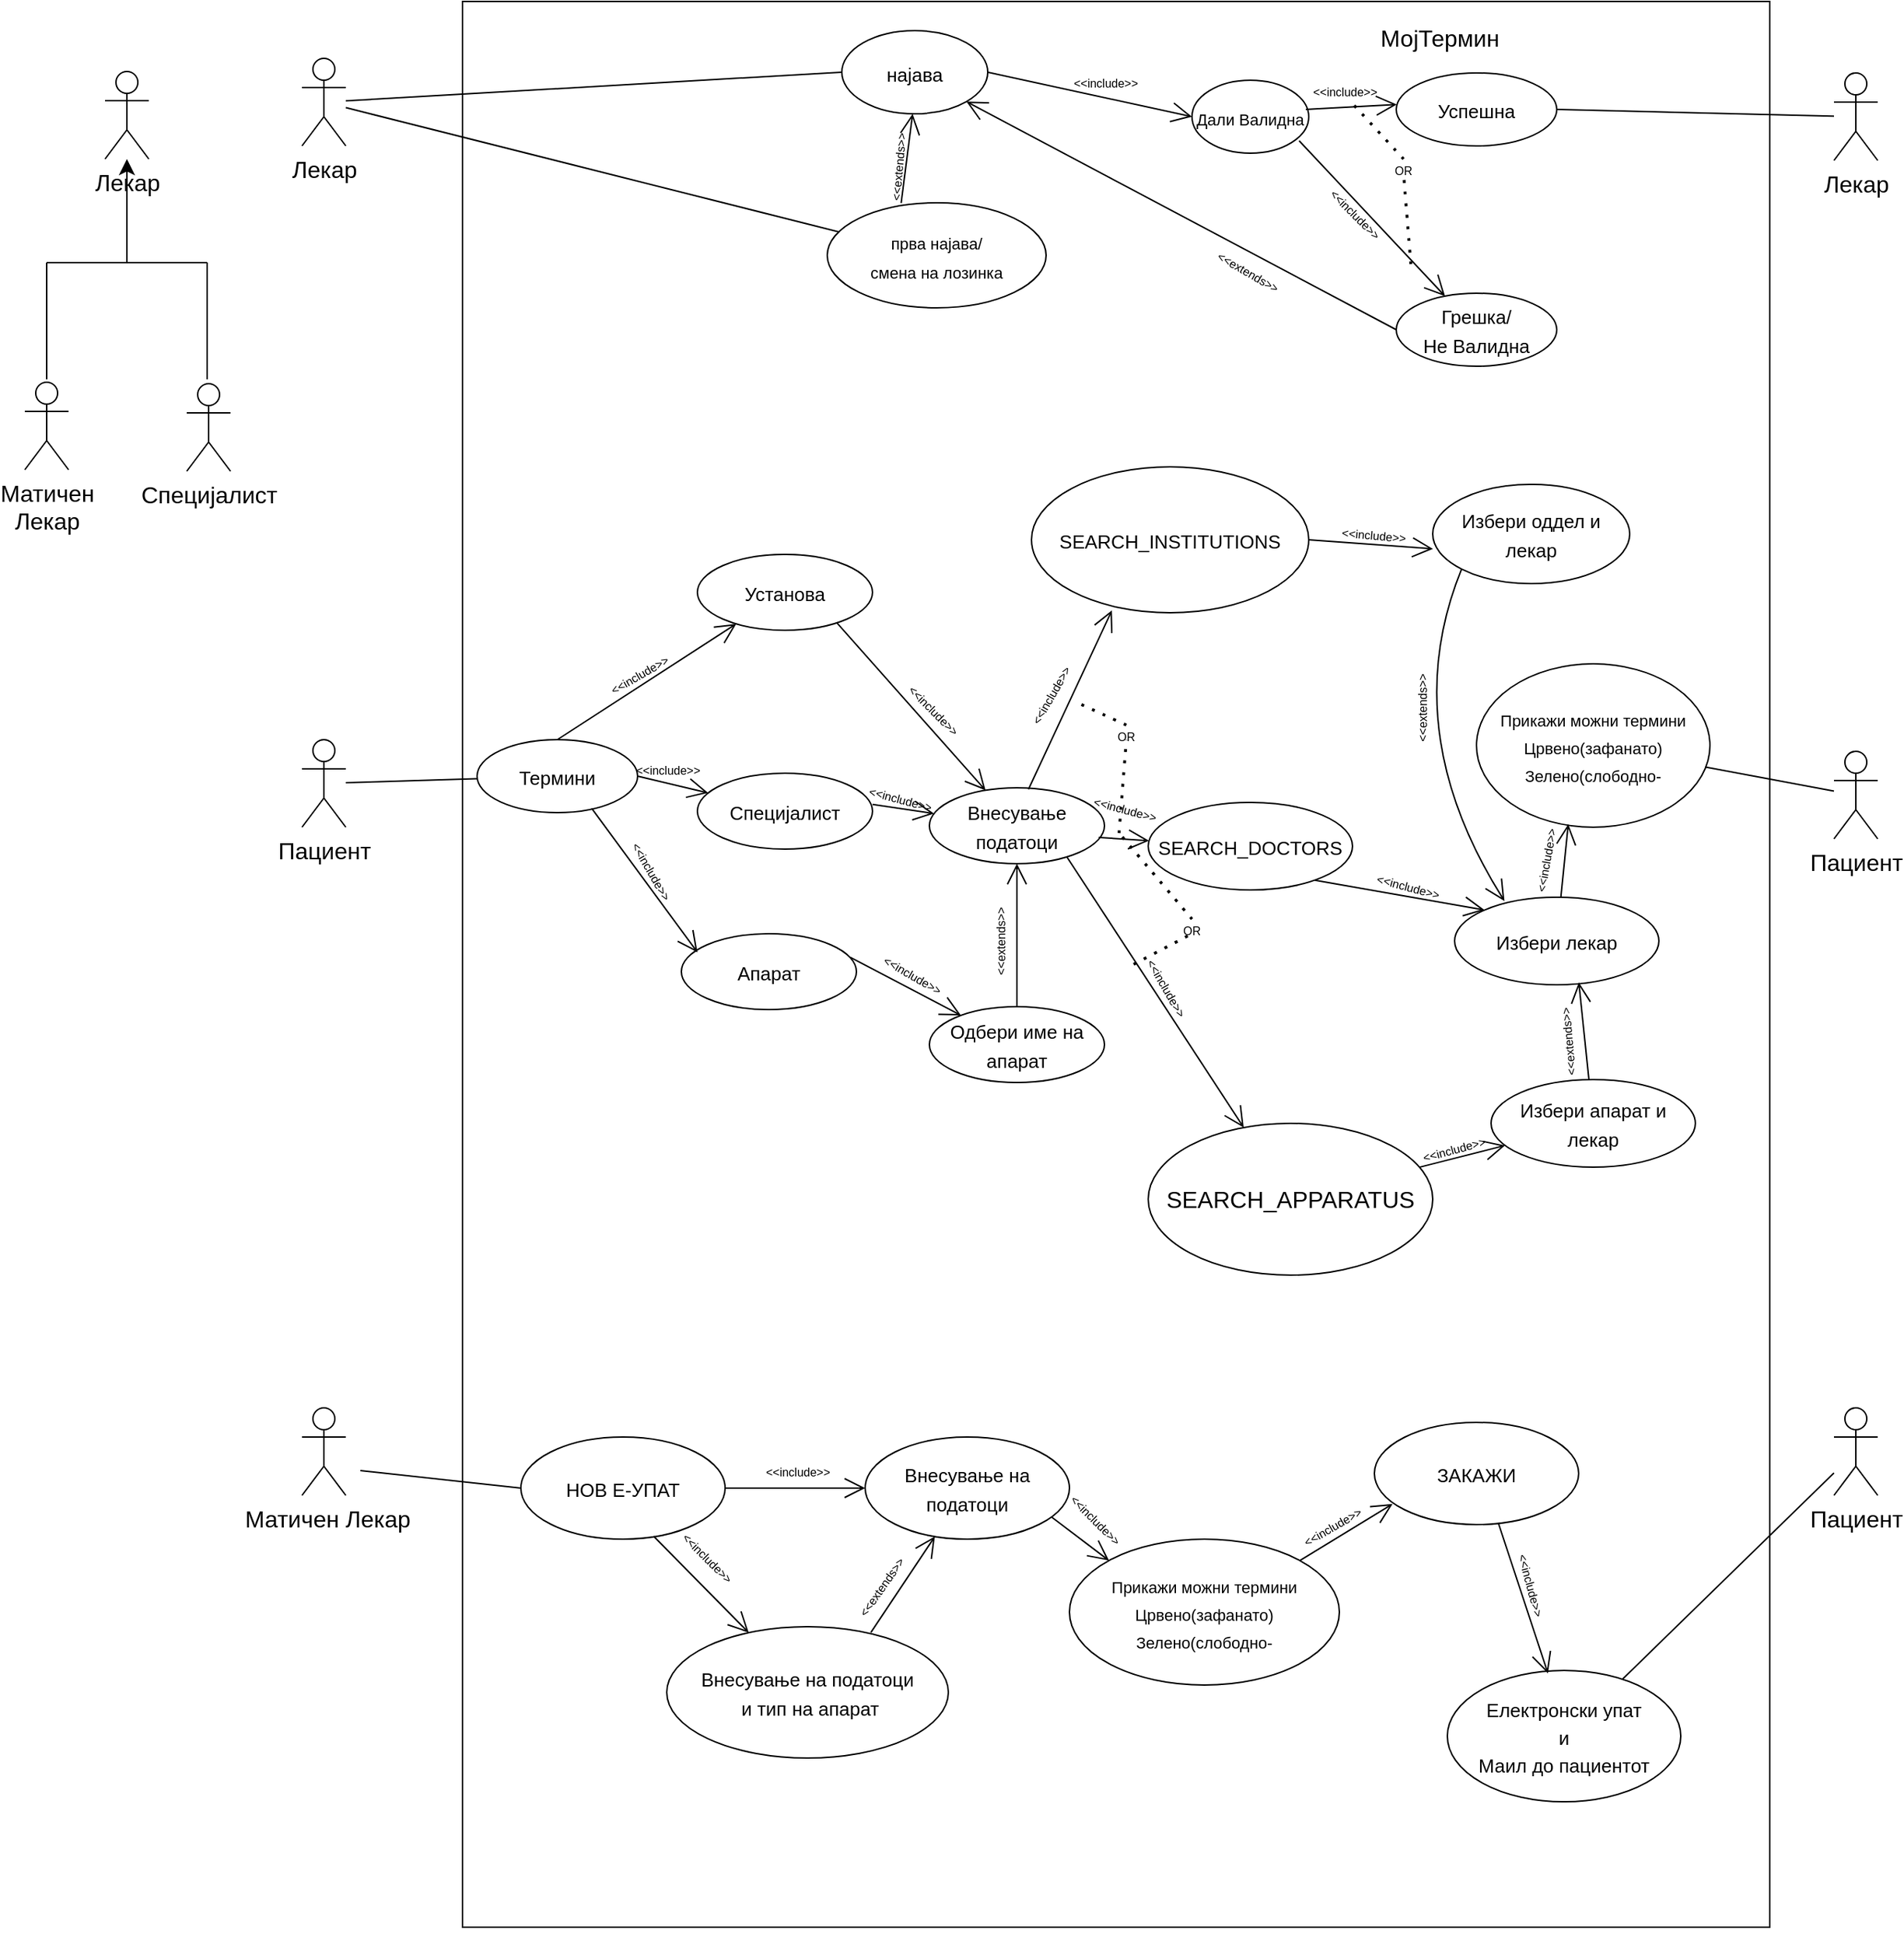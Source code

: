 <mxfile version="21.0.6" type="github">
  <diagram name="Page-1" id="MCOTx_tLaB3hL-FFBj0m">
    <mxGraphModel dx="2486" dy="953" grid="1" gridSize="10" guides="1" tooltips="1" connect="1" arrows="1" fold="1" page="1" pageScale="1" pageWidth="850" pageHeight="1100" math="0" shadow="0">
      <root>
        <mxCell id="0" />
        <mxCell id="1" parent="0" />
        <mxCell id="fEL62eBCo5-GnJdXJDbS-2" value="" style="rounded=0;whiteSpace=wrap;html=1;" vertex="1" parent="1">
          <mxGeometry x="-150" y="40" width="896" height="1320" as="geometry" />
        </mxCell>
        <mxCell id="fEL62eBCo5-GnJdXJDbS-3" value="МојТермин" style="text;strokeColor=none;fillColor=none;html=1;align=center;verticalAlign=middle;whiteSpace=wrap;rounded=0;fontSize=16;" vertex="1" parent="1">
          <mxGeometry x="475" y="50" width="90" height="30" as="geometry" />
        </mxCell>
        <mxCell id="fEL62eBCo5-GnJdXJDbS-9" value="Лекар" style="shape=umlActor;verticalLabelPosition=bottom;verticalAlign=top;html=1;outlineConnect=0;fontSize=16;" vertex="1" parent="1">
          <mxGeometry x="-260" y="79" width="30" height="60" as="geometry" />
        </mxCell>
        <mxCell id="fEL62eBCo5-GnJdXJDbS-10" value="&lt;font style=&quot;font-size: 13px;&quot;&gt;најава&lt;/font&gt;" style="ellipse;whiteSpace=wrap;html=1;fontSize=16;align=center;" vertex="1" parent="1">
          <mxGeometry x="110" y="60" width="100" height="57" as="geometry" />
        </mxCell>
        <mxCell id="fEL62eBCo5-GnJdXJDbS-11" value="" style="endArrow=none;html=1;rounded=0;fontSize=12;startSize=8;endSize=8;curved=1;entryX=0;entryY=0.5;entryDx=0;entryDy=0;" edge="1" parent="1" source="fEL62eBCo5-GnJdXJDbS-9" target="fEL62eBCo5-GnJdXJDbS-10">
          <mxGeometry width="50" height="50" relative="1" as="geometry">
            <mxPoint x="500" y="260" as="sourcePoint" />
            <mxPoint x="550" y="210" as="targetPoint" />
          </mxGeometry>
        </mxCell>
        <mxCell id="fEL62eBCo5-GnJdXJDbS-13" value="&lt;font style=&quot;font-size: 11px;&quot;&gt;Дали Валидна&lt;br&gt;&lt;/font&gt;" style="ellipse;whiteSpace=wrap;html=1;fontSize=16;" vertex="1" parent="1">
          <mxGeometry x="350" y="94" width="80" height="50" as="geometry" />
        </mxCell>
        <mxCell id="fEL62eBCo5-GnJdXJDbS-15" value="" style="endArrow=open;endFill=1;endSize=12;html=1;rounded=0;fontSize=12;curved=1;entryX=0;entryY=0.5;entryDx=0;entryDy=0;exitX=1;exitY=0.5;exitDx=0;exitDy=0;" edge="1" parent="1" source="fEL62eBCo5-GnJdXJDbS-10" target="fEL62eBCo5-GnJdXJDbS-13">
          <mxGeometry width="160" relative="1" as="geometry">
            <mxPoint x="330" y="190" as="sourcePoint" />
            <mxPoint x="490" y="190" as="targetPoint" />
          </mxGeometry>
        </mxCell>
        <mxCell id="fEL62eBCo5-GnJdXJDbS-16" value="&lt;font style=&quot;font-size: 8px;&quot;&gt;&amp;lt;&amp;lt;include&amp;gt;&amp;gt;&lt;/font&gt;" style="text;strokeColor=none;fillColor=none;html=1;align=center;verticalAlign=middle;whiteSpace=wrap;rounded=0;fontSize=16;" vertex="1" parent="1">
          <mxGeometry x="271" y="88" width="40" height="10" as="geometry" />
        </mxCell>
        <mxCell id="fEL62eBCo5-GnJdXJDbS-19" value="Лекар&lt;br&gt;" style="shape=umlActor;verticalLabelPosition=bottom;verticalAlign=top;html=1;fontSize=16;" vertex="1" parent="1">
          <mxGeometry x="790.0" y="89.0" width="30" height="60" as="geometry" />
        </mxCell>
        <mxCell id="fEL62eBCo5-GnJdXJDbS-22" value="&lt;font style=&quot;font-size: 13px;&quot;&gt;Грешка/&lt;br&gt;Не Валидна&lt;/font&gt;" style="ellipse;whiteSpace=wrap;html=1;fontSize=16;" vertex="1" parent="1">
          <mxGeometry x="490" y="240" width="110" height="50" as="geometry" />
        </mxCell>
        <mxCell id="fEL62eBCo5-GnJdXJDbS-25" value="" style="endArrow=open;endFill=1;endSize=12;html=1;rounded=0;fontSize=12;curved=1;exitX=0.918;exitY=0.83;exitDx=0;exitDy=0;exitPerimeter=0;" edge="1" parent="1" source="fEL62eBCo5-GnJdXJDbS-13" target="fEL62eBCo5-GnJdXJDbS-22">
          <mxGeometry width="160" relative="1" as="geometry">
            <mxPoint x="430" y="129" as="sourcePoint" />
            <mxPoint x="490" y="129" as="targetPoint" />
          </mxGeometry>
        </mxCell>
        <mxCell id="fEL62eBCo5-GnJdXJDbS-26" value="&lt;font style=&quot;font-size: 8px;&quot;&gt;OR&lt;br&gt;&lt;/font&gt;" style="text;strokeColor=none;fillColor=none;html=1;align=center;verticalAlign=middle;whiteSpace=wrap;rounded=0;fontSize=16;" vertex="1" parent="1">
          <mxGeometry x="475" y="148" width="40" height="10" as="geometry" />
        </mxCell>
        <mxCell id="fEL62eBCo5-GnJdXJDbS-28" value="" style="endArrow=none;dashed=1;html=1;dashPattern=1 3;strokeWidth=2;rounded=0;fontSize=12;startSize=8;endSize=8;curved=1;exitX=0.5;exitY=0;exitDx=0;exitDy=0;" edge="1" parent="1" source="fEL62eBCo5-GnJdXJDbS-26">
          <mxGeometry width="50" height="50" relative="1" as="geometry">
            <mxPoint x="330" y="230" as="sourcePoint" />
            <mxPoint x="460" y="110" as="targetPoint" />
          </mxGeometry>
        </mxCell>
        <mxCell id="fEL62eBCo5-GnJdXJDbS-29" value="" style="endArrow=none;dashed=1;html=1;dashPattern=1 3;strokeWidth=2;rounded=0;fontSize=12;startSize=8;endSize=8;curved=1;entryX=0.5;entryY=1;entryDx=0;entryDy=0;" edge="1" parent="1" target="fEL62eBCo5-GnJdXJDbS-26">
          <mxGeometry width="50" height="50" relative="1" as="geometry">
            <mxPoint x="500" y="220" as="sourcePoint" />
            <mxPoint x="470" y="130" as="targetPoint" />
          </mxGeometry>
        </mxCell>
        <mxCell id="fEL62eBCo5-GnJdXJDbS-30" value="&lt;span style=&quot;font-size: 13px;&quot;&gt;Успешна&lt;/span&gt;" style="ellipse;whiteSpace=wrap;html=1;fontSize=16;" vertex="1" parent="1">
          <mxGeometry x="490" y="89" width="110" height="50" as="geometry" />
        </mxCell>
        <mxCell id="fEL62eBCo5-GnJdXJDbS-31" value="" style="endArrow=open;endFill=1;endSize=12;html=1;rounded=0;fontSize=12;curved=1;entryX=0.003;entryY=0.433;entryDx=0;entryDy=0;exitX=0.975;exitY=0.4;exitDx=0;exitDy=0;exitPerimeter=0;entryPerimeter=0;" edge="1" parent="1" source="fEL62eBCo5-GnJdXJDbS-13" target="fEL62eBCo5-GnJdXJDbS-30">
          <mxGeometry width="160" relative="1" as="geometry">
            <mxPoint x="430" y="113.76" as="sourcePoint" />
            <mxPoint x="490" y="113.76" as="targetPoint" />
          </mxGeometry>
        </mxCell>
        <mxCell id="fEL62eBCo5-GnJdXJDbS-32" value="&lt;font style=&quot;font-size: 8px;&quot;&gt;&amp;lt;&amp;lt;include&amp;gt;&amp;gt;&lt;/font&gt;" style="text;strokeColor=none;fillColor=none;html=1;align=center;verticalAlign=middle;whiteSpace=wrap;rounded=0;fontSize=16;rotation=45;" vertex="1" parent="1">
          <mxGeometry x="444" y="179" width="40" height="10" as="geometry" />
        </mxCell>
        <mxCell id="fEL62eBCo5-GnJdXJDbS-33" value="&lt;font style=&quot;font-size: 8px;&quot;&gt;&amp;lt;&amp;lt;include&amp;gt;&amp;gt;&lt;/font&gt;" style="text;strokeColor=none;fillColor=none;html=1;align=center;verticalAlign=middle;whiteSpace=wrap;rounded=0;fontSize=16;" vertex="1" parent="1">
          <mxGeometry x="435" y="94" width="40" height="10" as="geometry" />
        </mxCell>
        <mxCell id="fEL62eBCo5-GnJdXJDbS-34" value="" style="endArrow=none;html=1;rounded=0;fontSize=12;startSize=8;endSize=8;curved=1;exitX=1;exitY=0.5;exitDx=0;exitDy=0;" edge="1" parent="1" source="fEL62eBCo5-GnJdXJDbS-30" target="fEL62eBCo5-GnJdXJDbS-19">
          <mxGeometry width="50" height="50" relative="1" as="geometry">
            <mxPoint x="720" y="190" as="sourcePoint" />
            <mxPoint x="850" y="198" as="targetPoint" />
          </mxGeometry>
        </mxCell>
        <mxCell id="fEL62eBCo5-GnJdXJDbS-37" value="" style="endArrow=open;endFill=1;endSize=12;html=1;rounded=0;fontSize=12;curved=1;exitX=0;exitY=0.5;exitDx=0;exitDy=0;entryX=1;entryY=1;entryDx=0;entryDy=0;" edge="1" parent="1" source="fEL62eBCo5-GnJdXJDbS-22" target="fEL62eBCo5-GnJdXJDbS-10">
          <mxGeometry width="160" relative="1" as="geometry">
            <mxPoint x="476" y="170" as="sourcePoint" />
            <mxPoint x="525" y="216" as="targetPoint" />
          </mxGeometry>
        </mxCell>
        <mxCell id="fEL62eBCo5-GnJdXJDbS-38" value="&lt;span style=&quot;font-size: 8px;&quot;&gt;&amp;lt;&amp;lt;extends&amp;gt;&amp;gt;&lt;/span&gt;" style="text;strokeColor=none;fillColor=none;html=1;align=center;verticalAlign=middle;whiteSpace=wrap;rounded=0;fontSize=16;rotation=30;" vertex="1" parent="1">
          <mxGeometry x="370" y="218" width="40" height="10" as="geometry" />
        </mxCell>
        <mxCell id="fEL62eBCo5-GnJdXJDbS-39" value="&lt;font style=&quot;font-size: 11px;&quot;&gt;прва најава/&lt;br&gt;смена на лозинка&lt;br&gt;&lt;/font&gt;" style="ellipse;whiteSpace=wrap;html=1;fontSize=16;align=center;" vertex="1" parent="1">
          <mxGeometry x="100" y="178" width="150" height="72" as="geometry" />
        </mxCell>
        <mxCell id="fEL62eBCo5-GnJdXJDbS-40" value="" style="endArrow=none;html=1;rounded=0;fontSize=12;startSize=8;endSize=8;curved=1;entryX=0.051;entryY=0.276;entryDx=0;entryDy=0;entryPerimeter=0;" edge="1" parent="1" source="fEL62eBCo5-GnJdXJDbS-9" target="fEL62eBCo5-GnJdXJDbS-39">
          <mxGeometry width="50" height="50" relative="1" as="geometry">
            <mxPoint x="260" y="125" as="sourcePoint" />
            <mxPoint x="360" y="129" as="targetPoint" />
          </mxGeometry>
        </mxCell>
        <mxCell id="fEL62eBCo5-GnJdXJDbS-41" value="" style="endArrow=open;endFill=1;endSize=12;html=1;rounded=0;fontSize=12;curved=1;" edge="1" parent="1">
          <mxGeometry width="160" relative="1" as="geometry">
            <mxPoint x="150.66" y="178.17" as="sourcePoint" />
            <mxPoint x="158.506" y="116.949" as="targetPoint" />
          </mxGeometry>
        </mxCell>
        <mxCell id="fEL62eBCo5-GnJdXJDbS-42" value="&lt;span style=&quot;font-size: 8px;&quot;&gt;&amp;lt;&amp;lt;extends&amp;gt;&amp;gt;&lt;/span&gt;" style="text;strokeColor=none;fillColor=none;html=1;align=center;verticalAlign=middle;whiteSpace=wrap;rounded=0;fontSize=16;rotation=-85;" vertex="1" parent="1">
          <mxGeometry x="126" y="148" width="40" height="10" as="geometry" />
        </mxCell>
        <mxCell id="fEL62eBCo5-GnJdXJDbS-43" value="Пациент" style="shape=umlActor;verticalLabelPosition=bottom;verticalAlign=top;html=1;outlineConnect=0;fontSize=16;" vertex="1" parent="1">
          <mxGeometry x="-260" y="546" width="30" height="60" as="geometry" />
        </mxCell>
        <mxCell id="fEL62eBCo5-GnJdXJDbS-45" value="&lt;span style=&quot;font-size: 13px;&quot;&gt;Термини&lt;/span&gt;" style="ellipse;whiteSpace=wrap;html=1;fontSize=16;" vertex="1" parent="1">
          <mxGeometry x="-140" y="546" width="110" height="50" as="geometry" />
        </mxCell>
        <mxCell id="fEL62eBCo5-GnJdXJDbS-46" value="" style="endArrow=none;html=1;rounded=0;fontSize=12;startSize=8;endSize=8;curved=1;" edge="1" parent="1" source="fEL62eBCo5-GnJdXJDbS-43" target="fEL62eBCo5-GnJdXJDbS-45">
          <mxGeometry width="50" height="50" relative="1" as="geometry">
            <mxPoint x="280" y="394" as="sourcePoint" />
            <mxPoint x="355" y="484" as="targetPoint" />
          </mxGeometry>
        </mxCell>
        <mxCell id="fEL62eBCo5-GnJdXJDbS-50" value="&lt;span style=&quot;font-size: 13px;&quot;&gt;Специјалист&lt;br&gt;&lt;/span&gt;" style="ellipse;whiteSpace=wrap;html=1;fontSize=16;" vertex="1" parent="1">
          <mxGeometry x="11" y="569" width="120" height="52" as="geometry" />
        </mxCell>
        <mxCell id="fEL62eBCo5-GnJdXJDbS-58" value="Пациент&lt;br&gt;" style="shape=umlActor;verticalLabelPosition=bottom;verticalAlign=top;html=1;outlineConnect=0;fontSize=16;" vertex="1" parent="1">
          <mxGeometry x="790" y="554" width="30" height="60" as="geometry" />
        </mxCell>
        <mxCell id="fEL62eBCo5-GnJdXJDbS-79" value="Лекар" style="shape=umlActor;verticalLabelPosition=bottom;verticalAlign=top;html=1;outlineConnect=0;fontSize=16;" vertex="1" parent="1">
          <mxGeometry x="-395" y="88" width="30" height="60" as="geometry" />
        </mxCell>
        <mxCell id="fEL62eBCo5-GnJdXJDbS-82" value="" style="endArrow=classic;html=1;rounded=0;fontSize=12;startSize=8;endSize=8;curved=1;" edge="1" parent="1" target="fEL62eBCo5-GnJdXJDbS-79">
          <mxGeometry width="50" height="50" relative="1" as="geometry">
            <mxPoint x="-380" y="219" as="sourcePoint" />
            <mxPoint x="-365" y="229" as="targetPoint" />
          </mxGeometry>
        </mxCell>
        <mxCell id="fEL62eBCo5-GnJdXJDbS-83" value="" style="endArrow=none;html=1;rounded=0;fontSize=12;startSize=8;endSize=8;curved=1;" edge="1" parent="1">
          <mxGeometry width="50" height="50" relative="1" as="geometry">
            <mxPoint x="-435" y="219" as="sourcePoint" />
            <mxPoint x="-325" y="219" as="targetPoint" />
          </mxGeometry>
        </mxCell>
        <mxCell id="fEL62eBCo5-GnJdXJDbS-84" value="" style="endArrow=none;html=1;rounded=0;fontSize=12;startSize=8;endSize=8;curved=1;" edge="1" parent="1">
          <mxGeometry width="50" height="50" relative="1" as="geometry">
            <mxPoint x="-435" y="219" as="sourcePoint" />
            <mxPoint x="-435" y="299" as="targetPoint" />
          </mxGeometry>
        </mxCell>
        <mxCell id="fEL62eBCo5-GnJdXJDbS-85" value="" style="endArrow=none;html=1;rounded=0;fontSize=12;startSize=8;endSize=8;curved=1;" edge="1" parent="1">
          <mxGeometry width="50" height="50" relative="1" as="geometry">
            <mxPoint x="-325" y="219" as="sourcePoint" />
            <mxPoint x="-325" y="299" as="targetPoint" />
          </mxGeometry>
        </mxCell>
        <mxCell id="fEL62eBCo5-GnJdXJDbS-87" value="Матичен&lt;br&gt;Лекар" style="shape=umlActor;verticalLabelPosition=bottom;verticalAlign=top;html=1;outlineConnect=0;fontSize=16;" vertex="1" parent="1">
          <mxGeometry x="-450" y="301" width="30" height="60" as="geometry" />
        </mxCell>
        <mxCell id="fEL62eBCo5-GnJdXJDbS-90" value="Специјалист" style="shape=umlActor;verticalLabelPosition=bottom;verticalAlign=top;html=1;outlineConnect=0;fontSize=16;" vertex="1" parent="1">
          <mxGeometry x="-339" y="302" width="30" height="60" as="geometry" />
        </mxCell>
        <mxCell id="fEL62eBCo5-GnJdXJDbS-113" value="&lt;span style=&quot;font-size: 13px;&quot;&gt;SEARCH_DOCTORS&lt;br&gt;&lt;/span&gt;" style="ellipse;whiteSpace=wrap;html=1;fontSize=16;" vertex="1" parent="1">
          <mxGeometry x="320" y="589" width="140" height="60" as="geometry" />
        </mxCell>
        <mxCell id="fEL62eBCo5-GnJdXJDbS-117" value="&lt;span style=&quot;font-size: 13px;&quot;&gt;Избери лекар&lt;br&gt;&lt;/span&gt;" style="ellipse;whiteSpace=wrap;html=1;fontSize=16;" vertex="1" parent="1">
          <mxGeometry x="530" y="654" width="140" height="60" as="geometry" />
        </mxCell>
        <mxCell id="fEL62eBCo5-GnJdXJDbS-118" value="" style="endArrow=open;endFill=1;endSize=12;html=1;rounded=0;fontSize=12;curved=1;entryX=0;entryY=0;entryDx=0;entryDy=0;exitX=0.817;exitY=0.89;exitDx=0;exitDy=0;exitPerimeter=0;" edge="1" parent="1" source="fEL62eBCo5-GnJdXJDbS-113" target="fEL62eBCo5-GnJdXJDbS-117">
          <mxGeometry width="160" relative="1" as="geometry">
            <mxPoint x="390" y="664" as="sourcePoint" />
            <mxPoint x="440" y="665" as="targetPoint" />
          </mxGeometry>
        </mxCell>
        <mxCell id="fEL62eBCo5-GnJdXJDbS-119" value="&lt;span style=&quot;font-size: 11px;&quot;&gt;Прикажи можни термини&lt;br&gt;Црвено(зафанато)&lt;br&gt;Зелено(слободно-&lt;br&gt;&lt;/span&gt;" style="ellipse;whiteSpace=wrap;html=1;fontSize=16;" vertex="1" parent="1">
          <mxGeometry x="545" y="494" width="160" height="112" as="geometry" />
        </mxCell>
        <mxCell id="fEL62eBCo5-GnJdXJDbS-120" value="" style="endArrow=open;endFill=1;endSize=12;html=1;rounded=0;fontSize=12;curved=1;entryX=0.393;entryY=0.981;entryDx=0;entryDy=0;entryPerimeter=0;" edge="1" parent="1" source="fEL62eBCo5-GnJdXJDbS-117" target="fEL62eBCo5-GnJdXJDbS-119">
          <mxGeometry width="160" relative="1" as="geometry">
            <mxPoint x="460" y="694" as="sourcePoint" />
            <mxPoint x="546" y="745" as="targetPoint" />
          </mxGeometry>
        </mxCell>
        <mxCell id="fEL62eBCo5-GnJdXJDbS-121" value="" style="endArrow=none;html=1;rounded=0;fontSize=12;startSize=8;endSize=8;curved=1;exitX=0.98;exitY=0.632;exitDx=0;exitDy=0;exitPerimeter=0;" edge="1" parent="1" source="fEL62eBCo5-GnJdXJDbS-119" target="fEL62eBCo5-GnJdXJDbS-58">
          <mxGeometry width="50" height="50" relative="1" as="geometry">
            <mxPoint x="760" y="754" as="sourcePoint" />
            <mxPoint x="826" y="754" as="targetPoint" />
          </mxGeometry>
        </mxCell>
        <mxCell id="fEL62eBCo5-GnJdXJDbS-122" value="&lt;span style=&quot;font-size: 13px;&quot;&gt;Установа&lt;br&gt;&lt;/span&gt;" style="ellipse;whiteSpace=wrap;html=1;fontSize=16;" vertex="1" parent="1">
          <mxGeometry x="11" y="419" width="120" height="52" as="geometry" />
        </mxCell>
        <mxCell id="fEL62eBCo5-GnJdXJDbS-125" value="" style="endArrow=open;endFill=1;endSize=12;html=1;rounded=0;fontSize=12;curved=1;exitX=0.5;exitY=0;exitDx=0;exitDy=0;" edge="1" parent="1" source="fEL62eBCo5-GnJdXJDbS-45" target="fEL62eBCo5-GnJdXJDbS-122">
          <mxGeometry width="160" relative="1" as="geometry">
            <mxPoint x="20" y="498.76" as="sourcePoint" />
            <mxPoint x="180" y="498.76" as="targetPoint" />
          </mxGeometry>
        </mxCell>
        <mxCell id="fEL62eBCo5-GnJdXJDbS-128" value="&lt;span style=&quot;font-size: 13px;&quot;&gt;Внесување податоци&lt;br&gt;&lt;/span&gt;" style="ellipse;whiteSpace=wrap;html=1;fontSize=16;" vertex="1" parent="1">
          <mxGeometry x="170" y="579" width="120" height="52" as="geometry" />
        </mxCell>
        <mxCell id="fEL62eBCo5-GnJdXJDbS-129" value="" style="endArrow=open;endFill=1;endSize=12;html=1;rounded=0;fontSize=12;curved=1;exitX=0.967;exitY=0.654;exitDx=0;exitDy=0;exitPerimeter=0;" edge="1" parent="1" source="fEL62eBCo5-GnJdXJDbS-128" target="fEL62eBCo5-GnJdXJDbS-113">
          <mxGeometry width="160" relative="1" as="geometry">
            <mxPoint x="315" y="639" as="sourcePoint" />
            <mxPoint x="315" y="591" as="targetPoint" />
          </mxGeometry>
        </mxCell>
        <mxCell id="fEL62eBCo5-GnJdXJDbS-131" value="" style="endArrow=open;endFill=1;endSize=12;html=1;rounded=0;fontSize=12;curved=1;exitX=0.796;exitY=0.901;exitDx=0;exitDy=0;exitPerimeter=0;" edge="1" parent="1" source="fEL62eBCo5-GnJdXJDbS-122" target="fEL62eBCo5-GnJdXJDbS-128">
          <mxGeometry width="160" relative="1" as="geometry">
            <mxPoint x="210" y="537" as="sourcePoint" />
            <mxPoint x="210" y="449" as="targetPoint" />
          </mxGeometry>
        </mxCell>
        <mxCell id="fEL62eBCo5-GnJdXJDbS-138" value="" style="endArrow=open;endFill=1;endSize=12;html=1;rounded=0;fontSize=12;curved=1;exitX=1;exitY=0.5;exitDx=0;exitDy=0;" edge="1" parent="1" source="fEL62eBCo5-GnJdXJDbS-45" target="fEL62eBCo5-GnJdXJDbS-50">
          <mxGeometry width="160" relative="1" as="geometry">
            <mxPoint x="-75" y="556" as="sourcePoint" />
            <mxPoint x="48" y="477" as="targetPoint" />
          </mxGeometry>
        </mxCell>
        <mxCell id="fEL62eBCo5-GnJdXJDbS-139" value="" style="endArrow=open;endFill=1;endSize=12;html=1;rounded=0;fontSize=12;curved=1;exitX=1;exitY=0.41;exitDx=0;exitDy=0;exitPerimeter=0;" edge="1" parent="1" source="fEL62eBCo5-GnJdXJDbS-50" target="fEL62eBCo5-GnJdXJDbS-128">
          <mxGeometry width="160" relative="1" as="geometry">
            <mxPoint x="-13" y="550" as="sourcePoint" />
            <mxPoint x="110" y="471" as="targetPoint" />
          </mxGeometry>
        </mxCell>
        <mxCell id="fEL62eBCo5-GnJdXJDbS-142" value="&lt;span style=&quot;font-size: 13px;&quot;&gt;SEARCH_INSTITUTIONS&lt;br&gt;&lt;/span&gt;" style="ellipse;whiteSpace=wrap;html=1;fontSize=16;" vertex="1" parent="1">
          <mxGeometry x="240" y="359" width="190" height="100" as="geometry" />
        </mxCell>
        <mxCell id="fEL62eBCo5-GnJdXJDbS-143" value="" style="endArrow=open;endFill=1;endSize=12;html=1;rounded=0;fontSize=12;curved=1;exitX=0.566;exitY=0.019;exitDx=0;exitDy=0;exitPerimeter=0;entryX=0.29;entryY=0.984;entryDx=0;entryDy=0;entryPerimeter=0;" edge="1" parent="1" source="fEL62eBCo5-GnJdXJDbS-128" target="fEL62eBCo5-GnJdXJDbS-142">
          <mxGeometry width="160" relative="1" as="geometry">
            <mxPoint x="179.5" y="441.5" as="sourcePoint" />
            <mxPoint x="280.5" y="556.5" as="targetPoint" />
          </mxGeometry>
        </mxCell>
        <mxCell id="fEL62eBCo5-GnJdXJDbS-144" value="&lt;span style=&quot;font-size: 13px;&quot;&gt;Избери оддел и лекар&lt;br&gt;&lt;/span&gt;" style="ellipse;whiteSpace=wrap;html=1;fontSize=16;" vertex="1" parent="1">
          <mxGeometry x="515" y="371" width="135" height="68" as="geometry" />
        </mxCell>
        <mxCell id="fEL62eBCo5-GnJdXJDbS-145" value="" style="endArrow=open;endFill=1;endSize=12;html=1;rounded=0;fontSize=12;curved=1;exitX=1;exitY=0.5;exitDx=0;exitDy=0;entryX=0.001;entryY=0.65;entryDx=0;entryDy=0;entryPerimeter=0;" edge="1" parent="1" source="fEL62eBCo5-GnJdXJDbS-142" target="fEL62eBCo5-GnJdXJDbS-144">
          <mxGeometry width="160" relative="1" as="geometry">
            <mxPoint x="444" y="554" as="sourcePoint" />
            <mxPoint x="501" y="431" as="targetPoint" />
          </mxGeometry>
        </mxCell>
        <mxCell id="fEL62eBCo5-GnJdXJDbS-146" value="" style="endArrow=open;endFill=1;endSize=12;html=1;rounded=0;fontSize=12;curved=1;exitX=0;exitY=1;exitDx=0;exitDy=0;entryX=0.244;entryY=0.043;entryDx=0;entryDy=0;entryPerimeter=0;" edge="1" parent="1" source="fEL62eBCo5-GnJdXJDbS-144" target="fEL62eBCo5-GnJdXJDbS-117">
          <mxGeometry width="160" relative="1" as="geometry">
            <mxPoint x="477.5" y="471" as="sourcePoint" />
            <mxPoint x="562.5" y="477" as="targetPoint" />
            <Array as="points">
              <mxPoint x="490" y="539" />
            </Array>
          </mxGeometry>
        </mxCell>
        <mxCell id="fEL62eBCo5-GnJdXJDbS-147" value="&lt;span style=&quot;font-size: 13px;&quot;&gt;Апарат&lt;br&gt;&lt;/span&gt;" style="ellipse;whiteSpace=wrap;html=1;fontSize=16;" vertex="1" parent="1">
          <mxGeometry y="679" width="120" height="52" as="geometry" />
        </mxCell>
        <mxCell id="fEL62eBCo5-GnJdXJDbS-148" value="" style="endArrow=open;endFill=1;endSize=12;html=1;rounded=0;fontSize=12;curved=1;exitX=0.714;exitY=0.942;exitDx=0;exitDy=0;exitPerimeter=0;entryX=0.092;entryY=0.245;entryDx=0;entryDy=0;entryPerimeter=0;" edge="1" parent="1" source="fEL62eBCo5-GnJdXJDbS-45" target="fEL62eBCo5-GnJdXJDbS-147">
          <mxGeometry width="160" relative="1" as="geometry">
            <mxPoint x="-37" y="637" as="sourcePoint" />
            <mxPoint x="11" y="649" as="targetPoint" />
          </mxGeometry>
        </mxCell>
        <mxCell id="fEL62eBCo5-GnJdXJDbS-150" value="" style="endArrow=open;endFill=1;endSize=12;html=1;rounded=0;fontSize=12;curved=1;exitX=0.965;exitY=0.311;exitDx=0;exitDy=0;exitPerimeter=0;" edge="1" parent="1" source="fEL62eBCo5-GnJdXJDbS-147" target="fEL62eBCo5-GnJdXJDbS-151">
          <mxGeometry width="160" relative="1" as="geometry">
            <mxPoint x="-51" y="603" as="sourcePoint" />
            <mxPoint x="21" y="702" as="targetPoint" />
          </mxGeometry>
        </mxCell>
        <mxCell id="fEL62eBCo5-GnJdXJDbS-151" value="&lt;span style=&quot;font-size: 13px;&quot;&gt;Одбери име на апарат&lt;br&gt;&lt;/span&gt;" style="ellipse;whiteSpace=wrap;html=1;fontSize=16;" vertex="1" parent="1">
          <mxGeometry x="170" y="729" width="120" height="52" as="geometry" />
        </mxCell>
        <mxCell id="fEL62eBCo5-GnJdXJDbS-153" value="" style="endArrow=open;endFill=1;endSize=12;html=1;rounded=0;fontSize=12;curved=1;" edge="1" parent="1" source="fEL62eBCo5-GnJdXJDbS-151" target="fEL62eBCo5-GnJdXJDbS-128">
          <mxGeometry width="160" relative="1" as="geometry">
            <mxPoint x="126" y="705" as="sourcePoint" />
            <mxPoint x="202" y="745" as="targetPoint" />
          </mxGeometry>
        </mxCell>
        <mxCell id="fEL62eBCo5-GnJdXJDbS-154" value="SEARCH_APPARATUS" style="ellipse;whiteSpace=wrap;html=1;fontSize=16;" vertex="1" parent="1">
          <mxGeometry x="320" y="809" width="195" height="104" as="geometry" />
        </mxCell>
        <mxCell id="fEL62eBCo5-GnJdXJDbS-155" value="" style="endArrow=open;endFill=1;endSize=12;html=1;rounded=0;fontSize=12;curved=1;exitX=0.786;exitY=0.913;exitDx=0;exitDy=0;exitPerimeter=0;" edge="1" parent="1" source="fEL62eBCo5-GnJdXJDbS-128" target="fEL62eBCo5-GnJdXJDbS-154">
          <mxGeometry width="160" relative="1" as="geometry">
            <mxPoint x="370" y="767" as="sourcePoint" />
            <mxPoint x="370" y="669" as="targetPoint" />
          </mxGeometry>
        </mxCell>
        <mxCell id="fEL62eBCo5-GnJdXJDbS-156" value="" style="endArrow=open;endFill=1;endSize=12;html=1;rounded=0;fontSize=12;curved=1;" edge="1" parent="1" source="fEL62eBCo5-GnJdXJDbS-154" target="fEL62eBCo5-GnJdXJDbS-157">
          <mxGeometry width="160" relative="1" as="geometry">
            <mxPoint x="368" y="596" as="sourcePoint" />
            <mxPoint x="490" y="782" as="targetPoint" />
          </mxGeometry>
        </mxCell>
        <mxCell id="fEL62eBCo5-GnJdXJDbS-157" value="&lt;span style=&quot;font-size: 13px;&quot;&gt;Избери апарат и лекар&lt;br&gt;&lt;/span&gt;" style="ellipse;whiteSpace=wrap;html=1;fontSize=16;" vertex="1" parent="1">
          <mxGeometry x="555" y="779" width="140" height="60" as="geometry" />
        </mxCell>
        <mxCell id="fEL62eBCo5-GnJdXJDbS-158" value="" style="endArrow=open;endFill=1;endSize=12;html=1;rounded=0;fontSize=12;curved=1;entryX=0.608;entryY=0.972;entryDx=0;entryDy=0;entryPerimeter=0;" edge="1" parent="1" source="fEL62eBCo5-GnJdXJDbS-157" target="fEL62eBCo5-GnJdXJDbS-117">
          <mxGeometry width="160" relative="1" as="geometry">
            <mxPoint x="516" y="849" as="sourcePoint" />
            <mxPoint x="574" y="834" as="targetPoint" />
          </mxGeometry>
        </mxCell>
        <mxCell id="fEL62eBCo5-GnJdXJDbS-159" value="&lt;font style=&quot;font-size: 8px;&quot;&gt;&amp;lt;&amp;lt;include&amp;gt;&amp;gt;&lt;/font&gt;" style="text;strokeColor=none;fillColor=none;html=1;align=center;verticalAlign=middle;whiteSpace=wrap;rounded=0;fontSize=16;" vertex="1" parent="1">
          <mxGeometry x="-29" y="559" width="40" height="10" as="geometry" />
        </mxCell>
        <mxCell id="fEL62eBCo5-GnJdXJDbS-160" value="&lt;font style=&quot;font-size: 8px;&quot;&gt;&amp;lt;&amp;lt;include&amp;gt;&amp;gt;&lt;/font&gt;" style="text;strokeColor=none;fillColor=none;html=1;align=center;verticalAlign=middle;whiteSpace=wrap;rounded=0;fontSize=16;rotation=-30;" vertex="1" parent="1">
          <mxGeometry x="-50" y="494" width="40" height="10" as="geometry" />
        </mxCell>
        <mxCell id="fEL62eBCo5-GnJdXJDbS-161" value="&lt;font style=&quot;font-size: 8px;&quot;&gt;&amp;lt;&amp;lt;include&amp;gt;&amp;gt;&lt;/font&gt;" style="text;strokeColor=none;fillColor=none;html=1;align=center;verticalAlign=middle;whiteSpace=wrap;rounded=0;fontSize=16;rotation=60;" vertex="1" parent="1">
          <mxGeometry x="-38" y="630" width="40" height="10" as="geometry" />
        </mxCell>
        <mxCell id="fEL62eBCo5-GnJdXJDbS-163" value="&lt;font style=&quot;font-size: 8px;&quot;&gt;&amp;lt;&amp;lt;include&amp;gt;&amp;gt;&lt;/font&gt;" style="text;strokeColor=none;fillColor=none;html=1;align=center;verticalAlign=middle;whiteSpace=wrap;rounded=0;fontSize=16;rotation=30;" vertex="1" parent="1">
          <mxGeometry x="140" y="700" width="40" height="10" as="geometry" />
        </mxCell>
        <mxCell id="fEL62eBCo5-GnJdXJDbS-164" value="&lt;font style=&quot;font-size: 8px;&quot;&gt;&amp;lt;&amp;lt;include&amp;gt;&amp;gt;&lt;/font&gt;" style="text;strokeColor=none;fillColor=none;html=1;align=center;verticalAlign=middle;whiteSpace=wrap;rounded=0;fontSize=16;rotation=15;" vertex="1" parent="1">
          <mxGeometry x="131" y="579" width="40" height="10" as="geometry" />
        </mxCell>
        <mxCell id="fEL62eBCo5-GnJdXJDbS-165" value="&lt;font style=&quot;font-size: 8px;&quot;&gt;&amp;lt;&amp;lt;include&amp;gt;&amp;gt;&lt;/font&gt;" style="text;strokeColor=none;fillColor=none;html=1;align=center;verticalAlign=middle;whiteSpace=wrap;rounded=0;fontSize=16;rotation=45;" vertex="1" parent="1">
          <mxGeometry x="155" y="519" width="40" height="10" as="geometry" />
        </mxCell>
        <mxCell id="fEL62eBCo5-GnJdXJDbS-166" value="&lt;font style=&quot;font-size: 8px;&quot;&gt;&amp;lt;&amp;lt;include&amp;gt;&amp;gt;&lt;/font&gt;" style="text;strokeColor=none;fillColor=none;html=1;align=center;verticalAlign=middle;whiteSpace=wrap;rounded=0;fontSize=16;rotation=-60;" vertex="1" parent="1">
          <mxGeometry x="231" y="509" width="40" height="10" as="geometry" />
        </mxCell>
        <mxCell id="fEL62eBCo5-GnJdXJDbS-167" value="&lt;font style=&quot;font-size: 8px;&quot;&gt;&amp;lt;&amp;lt;include&amp;gt;&amp;gt;&lt;/font&gt;" style="text;strokeColor=none;fillColor=none;html=1;align=center;verticalAlign=middle;whiteSpace=wrap;rounded=0;fontSize=16;rotation=15;" vertex="1" parent="1">
          <mxGeometry x="290" y="586" width="30" height="10" as="geometry" />
        </mxCell>
        <mxCell id="fEL62eBCo5-GnJdXJDbS-168" value="&lt;font style=&quot;font-size: 8px;&quot;&gt;&amp;lt;&amp;lt;include&amp;gt;&amp;gt;&lt;/font&gt;" style="text;strokeColor=none;fillColor=none;html=1;align=center;verticalAlign=middle;whiteSpace=wrap;rounded=0;fontSize=16;rotation=60;" vertex="1" parent="1">
          <mxGeometry x="320" y="710" width="30" height="10" as="geometry" />
        </mxCell>
        <mxCell id="fEL62eBCo5-GnJdXJDbS-170" value="&lt;font style=&quot;font-size: 8px;&quot;&gt;&amp;lt;&amp;lt;include&amp;gt;&amp;gt;&lt;/font&gt;" style="text;strokeColor=none;fillColor=none;html=1;align=center;verticalAlign=middle;whiteSpace=wrap;rounded=0;fontSize=16;rotation=15;" vertex="1" parent="1">
          <mxGeometry x="484" y="639" width="30" height="10" as="geometry" />
        </mxCell>
        <mxCell id="fEL62eBCo5-GnJdXJDbS-171" value="&lt;font style=&quot;font-size: 8px;&quot;&gt;&amp;lt;&amp;lt;include&amp;gt;&amp;gt;&lt;/font&gt;" style="text;strokeColor=none;fillColor=none;html=1;align=center;verticalAlign=middle;whiteSpace=wrap;rounded=0;fontSize=16;rotation=5;" vertex="1" parent="1">
          <mxGeometry x="460" y="398" width="30" height="10" as="geometry" />
        </mxCell>
        <mxCell id="fEL62eBCo5-GnJdXJDbS-173" value="&lt;font style=&quot;font-size: 8px;&quot;&gt;&amp;lt;&amp;lt;include&amp;gt;&amp;gt;&lt;/font&gt;" style="text;strokeColor=none;fillColor=none;html=1;align=center;verticalAlign=middle;whiteSpace=wrap;rounded=0;fontSize=16;rotation=-15;" vertex="1" parent="1">
          <mxGeometry x="514" y="819" width="30" height="10" as="geometry" />
        </mxCell>
        <mxCell id="fEL62eBCo5-GnJdXJDbS-174" value="&lt;span style=&quot;font-size: 8px;&quot;&gt;&amp;lt;&amp;lt;extends&amp;gt;&amp;gt;&lt;/span&gt;" style="text;strokeColor=none;fillColor=none;html=1;align=center;verticalAlign=middle;whiteSpace=wrap;rounded=0;fontSize=16;rotation=-95;" vertex="1" parent="1">
          <mxGeometry x="590" y="748" width="30" height="10" as="geometry" />
        </mxCell>
        <mxCell id="fEL62eBCo5-GnJdXJDbS-175" value="&lt;span style=&quot;font-size: 8px;&quot;&gt;&amp;lt;&amp;lt;extends&amp;gt;&amp;gt;&lt;/span&gt;" style="text;strokeColor=none;fillColor=none;html=1;align=center;verticalAlign=middle;whiteSpace=wrap;rounded=0;fontSize=16;rotation=-90;" vertex="1" parent="1">
          <mxGeometry x="490" y="519" width="30" height="10" as="geometry" />
        </mxCell>
        <mxCell id="fEL62eBCo5-GnJdXJDbS-176" value="&lt;font style=&quot;font-size: 8px;&quot;&gt;&amp;lt;&amp;lt;include&amp;gt;&amp;gt;&lt;/font&gt;" style="text;strokeColor=none;fillColor=none;html=1;align=center;verticalAlign=middle;whiteSpace=wrap;rounded=0;fontSize=16;rotation=-80;" vertex="1" parent="1">
          <mxGeometry x="575" y="623" width="30" height="10" as="geometry" />
        </mxCell>
        <mxCell id="fEL62eBCo5-GnJdXJDbS-177" value="&lt;span style=&quot;font-size: 8px;&quot;&gt;&amp;lt;&amp;lt;extends&amp;gt;&amp;gt;&lt;/span&gt;" style="text;strokeColor=none;fillColor=none;html=1;align=center;verticalAlign=middle;whiteSpace=wrap;rounded=0;fontSize=16;rotation=-90;" vertex="1" parent="1">
          <mxGeometry x="201" y="679" width="30" height="10" as="geometry" />
        </mxCell>
        <mxCell id="fEL62eBCo5-GnJdXJDbS-178" value="&amp;nbsp;Матичен Лекар" style="shape=umlActor;verticalLabelPosition=bottom;verticalAlign=top;html=1;outlineConnect=0;fontSize=16;" vertex="1" parent="1">
          <mxGeometry x="-260" y="1004" width="30" height="60" as="geometry" />
        </mxCell>
        <mxCell id="fEL62eBCo5-GnJdXJDbS-179" style="edgeStyle=none;curved=1;rounded=0;orthogonalLoop=1;jettySize=auto;html=1;exitX=0.5;exitY=1;exitDx=0;exitDy=0;fontSize=12;startSize=8;endSize=8;" edge="1" parent="1" source="fEL62eBCo5-GnJdXJDbS-2" target="fEL62eBCo5-GnJdXJDbS-2">
          <mxGeometry relative="1" as="geometry" />
        </mxCell>
        <mxCell id="fEL62eBCo5-GnJdXJDbS-181" value="&lt;span style=&quot;font-size: 13px;&quot;&gt;НОВ Е-УПАТ&lt;/span&gt;" style="ellipse;whiteSpace=wrap;html=1;fontSize=16;" vertex="1" parent="1">
          <mxGeometry x="-110" y="1024" width="140" height="70" as="geometry" />
        </mxCell>
        <mxCell id="fEL62eBCo5-GnJdXJDbS-182" value="" style="endArrow=none;html=1;rounded=0;fontSize=12;startSize=8;endSize=8;curved=1;entryX=0;entryY=0.5;entryDx=0;entryDy=0;" edge="1" parent="1" target="fEL62eBCo5-GnJdXJDbS-181">
          <mxGeometry width="50" height="50" relative="1" as="geometry">
            <mxPoint x="-220" y="1047" as="sourcePoint" />
            <mxPoint x="-130" y="1044" as="targetPoint" />
          </mxGeometry>
        </mxCell>
        <mxCell id="fEL62eBCo5-GnJdXJDbS-183" value="&lt;span style=&quot;font-size: 13px;&quot;&gt;Внесување на податоци&lt;/span&gt;" style="ellipse;whiteSpace=wrap;html=1;fontSize=16;" vertex="1" parent="1">
          <mxGeometry x="126" y="1024" width="140" height="70" as="geometry" />
        </mxCell>
        <mxCell id="fEL62eBCo5-GnJdXJDbS-184" value="&lt;span style=&quot;font-size: 13px;&quot;&gt;Внесување на податоци&lt;br&gt;&amp;nbsp;и тип на апарат&lt;/span&gt;" style="ellipse;whiteSpace=wrap;html=1;fontSize=16;" vertex="1" parent="1">
          <mxGeometry x="-10" y="1154" width="193" height="90" as="geometry" />
        </mxCell>
        <mxCell id="fEL62eBCo5-GnJdXJDbS-185" value="&lt;span style=&quot;font-size: 11px;&quot;&gt;Прикажи можни термини&lt;br&gt;Црвено(зафанато)&lt;br&gt;Зелено(слободно-&lt;br&gt;&lt;/span&gt;" style="ellipse;whiteSpace=wrap;html=1;fontSize=16;" vertex="1" parent="1">
          <mxGeometry x="266" y="1094" width="185" height="100" as="geometry" />
        </mxCell>
        <mxCell id="fEL62eBCo5-GnJdXJDbS-186" value="&lt;span style=&quot;font-size: 13px;&quot;&gt;ЗАКАЖИ&lt;/span&gt;" style="ellipse;whiteSpace=wrap;html=1;fontSize=16;" vertex="1" parent="1">
          <mxGeometry x="475" y="1014" width="140" height="70" as="geometry" />
        </mxCell>
        <mxCell id="fEL62eBCo5-GnJdXJDbS-187" value="&lt;span style=&quot;font-size: 13px;&quot;&gt;Електронски упат&lt;br&gt;и&lt;br&gt;Маил до пациентот&lt;br&gt;&lt;/span&gt;" style="ellipse;whiteSpace=wrap;html=1;fontSize=16;" vertex="1" parent="1">
          <mxGeometry x="525" y="1184" width="160" height="90" as="geometry" />
        </mxCell>
        <mxCell id="fEL62eBCo5-GnJdXJDbS-188" value="Пациент&lt;br&gt;" style="shape=umlActor;verticalLabelPosition=bottom;verticalAlign=top;html=1;outlineConnect=0;fontSize=16;" vertex="1" parent="1">
          <mxGeometry x="790" y="1004" width="30" height="60" as="geometry" />
        </mxCell>
        <mxCell id="fEL62eBCo5-GnJdXJDbS-189" value="" style="endArrow=none;html=1;rounded=0;fontSize=12;startSize=8;endSize=8;curved=1;" edge="1" parent="1" source="fEL62eBCo5-GnJdXJDbS-187" target="fEL62eBCo5-GnJdXJDbS-188">
          <mxGeometry width="50" height="50" relative="1" as="geometry">
            <mxPoint x="720" y="1193" as="sourcePoint" />
            <mxPoint x="830" y="1205" as="targetPoint" />
          </mxGeometry>
        </mxCell>
        <mxCell id="fEL62eBCo5-GnJdXJDbS-190" value="" style="endArrow=open;endFill=1;endSize=12;html=1;rounded=0;fontSize=12;curved=1;exitX=1;exitY=0.5;exitDx=0;exitDy=0;entryX=0;entryY=0.5;entryDx=0;entryDy=0;" edge="1" parent="1" source="fEL62eBCo5-GnJdXJDbS-181" target="fEL62eBCo5-GnJdXJDbS-183">
          <mxGeometry width="160" relative="1" as="geometry">
            <mxPoint x="45" y="874" as="sourcePoint" />
            <mxPoint x="166" y="1060" as="targetPoint" />
          </mxGeometry>
        </mxCell>
        <mxCell id="fEL62eBCo5-GnJdXJDbS-191" value="" style="endArrow=open;endFill=1;endSize=12;html=1;rounded=0;fontSize=12;curved=1;exitX=0.65;exitY=0.971;exitDx=0;exitDy=0;exitPerimeter=0;" edge="1" parent="1" source="fEL62eBCo5-GnJdXJDbS-181" target="fEL62eBCo5-GnJdXJDbS-184">
          <mxGeometry width="160" relative="1" as="geometry">
            <mxPoint x="40" y="1069" as="sourcePoint" />
            <mxPoint x="136" y="1069" as="targetPoint" />
          </mxGeometry>
        </mxCell>
        <mxCell id="fEL62eBCo5-GnJdXJDbS-192" value="" style="endArrow=open;endFill=1;endSize=12;html=1;rounded=0;fontSize=12;curved=1;exitX=0.725;exitY=0.044;exitDx=0;exitDy=0;exitPerimeter=0;" edge="1" parent="1" source="fEL62eBCo5-GnJdXJDbS-184" target="fEL62eBCo5-GnJdXJDbS-183">
          <mxGeometry width="160" relative="1" as="geometry">
            <mxPoint x="115" y="1088" as="sourcePoint" />
            <mxPoint x="180" y="1154" as="targetPoint" />
          </mxGeometry>
        </mxCell>
        <mxCell id="fEL62eBCo5-GnJdXJDbS-193" value="" style="endArrow=open;endFill=1;endSize=12;html=1;rounded=0;fontSize=12;curved=1;exitX=0.914;exitY=0.786;exitDx=0;exitDy=0;entryX=0;entryY=0;entryDx=0;entryDy=0;exitPerimeter=0;" edge="1" parent="1" source="fEL62eBCo5-GnJdXJDbS-183" target="fEL62eBCo5-GnJdXJDbS-185">
          <mxGeometry width="160" relative="1" as="geometry">
            <mxPoint x="210" y="1184" as="sourcePoint" />
            <mxPoint x="306" y="1184" as="targetPoint" />
          </mxGeometry>
        </mxCell>
        <mxCell id="fEL62eBCo5-GnJdXJDbS-194" value="" style="endArrow=open;endFill=1;endSize=12;html=1;rounded=0;fontSize=12;curved=1;exitX=1;exitY=0;exitDx=0;exitDy=0;entryX=0.089;entryY=0.799;entryDx=0;entryDy=0;entryPerimeter=0;" edge="1" parent="1" source="fEL62eBCo5-GnJdXJDbS-185" target="fEL62eBCo5-GnJdXJDbS-186">
          <mxGeometry width="160" relative="1" as="geometry">
            <mxPoint x="350" y="1044" as="sourcePoint" />
            <mxPoint x="389" y="1074" as="targetPoint" />
          </mxGeometry>
        </mxCell>
        <mxCell id="fEL62eBCo5-GnJdXJDbS-195" value="" style="endArrow=open;endFill=1;endSize=12;html=1;rounded=0;fontSize=12;curved=1;exitX=0.607;exitY=0.986;exitDx=0;exitDy=0;entryX=0.431;entryY=0.022;entryDx=0;entryDy=0;entryPerimeter=0;exitPerimeter=0;" edge="1" parent="1" source="fEL62eBCo5-GnJdXJDbS-186" target="fEL62eBCo5-GnJdXJDbS-187">
          <mxGeometry width="160" relative="1" as="geometry">
            <mxPoint x="580" y="1143" as="sourcePoint" />
            <mxPoint x="643" y="1104" as="targetPoint" />
          </mxGeometry>
        </mxCell>
        <mxCell id="fEL62eBCo5-GnJdXJDbS-196" value="&lt;font style=&quot;font-size: 8px;&quot;&gt;&amp;lt;&amp;lt;include&amp;gt;&amp;gt;&lt;/font&gt;" style="text;strokeColor=none;fillColor=none;html=1;align=center;verticalAlign=middle;whiteSpace=wrap;rounded=0;fontSize=16;rotation=0;" vertex="1" parent="1">
          <mxGeometry x="60" y="1040" width="40" height="10" as="geometry" />
        </mxCell>
        <mxCell id="fEL62eBCo5-GnJdXJDbS-197" value="&lt;font style=&quot;font-size: 8px;&quot;&gt;&amp;lt;&amp;lt;include&amp;gt;&amp;gt;&lt;/font&gt;" style="text;strokeColor=none;fillColor=none;html=1;align=center;verticalAlign=middle;whiteSpace=wrap;rounded=0;fontSize=16;rotation=45;" vertex="1" parent="1">
          <mxGeometry y="1100" width="40" height="10" as="geometry" />
        </mxCell>
        <mxCell id="fEL62eBCo5-GnJdXJDbS-198" value="&lt;font style=&quot;font-size: 8px;&quot;&gt;&amp;lt;&amp;lt;extends&amp;gt;&amp;gt;&lt;/font&gt;" style="text;strokeColor=none;fillColor=none;html=1;align=center;verticalAlign=middle;whiteSpace=wrap;rounded=0;fontSize=16;rotation=-55;" vertex="1" parent="1">
          <mxGeometry x="115" y="1120" width="40" height="10" as="geometry" />
        </mxCell>
        <mxCell id="fEL62eBCo5-GnJdXJDbS-199" value="&lt;font style=&quot;font-size: 8px;&quot;&gt;&amp;lt;&amp;lt;include&amp;gt;&amp;gt;&lt;/font&gt;" style="text;strokeColor=none;fillColor=none;html=1;align=center;verticalAlign=middle;whiteSpace=wrap;rounded=0;fontSize=16;rotation=45;" vertex="1" parent="1">
          <mxGeometry x="266" y="1074" width="40" height="10" as="geometry" />
        </mxCell>
        <mxCell id="fEL62eBCo5-GnJdXJDbS-200" value="&lt;font style=&quot;font-size: 8px;&quot;&gt;&amp;lt;&amp;lt;include&amp;gt;&amp;gt;&lt;/font&gt;" style="text;strokeColor=none;fillColor=none;html=1;align=center;verticalAlign=middle;whiteSpace=wrap;rounded=0;fontSize=16;rotation=-30;" vertex="1" parent="1">
          <mxGeometry x="425" y="1078" width="40" height="10" as="geometry" />
        </mxCell>
        <mxCell id="fEL62eBCo5-GnJdXJDbS-201" value="&lt;font style=&quot;font-size: 8px;&quot;&gt;&amp;lt;&amp;lt;include&amp;gt;&amp;gt;&lt;/font&gt;" style="text;strokeColor=none;fillColor=none;html=1;align=center;verticalAlign=middle;whiteSpace=wrap;rounded=0;fontSize=16;rotation=75;" vertex="1" parent="1">
          <mxGeometry x="565" y="1120" width="40" height="10" as="geometry" />
        </mxCell>
        <mxCell id="fEL62eBCo5-GnJdXJDbS-202" value="&lt;font style=&quot;font-size: 8px;&quot;&gt;OR&lt;br&gt;&lt;/font&gt;" style="text;strokeColor=none;fillColor=none;html=1;align=center;verticalAlign=middle;whiteSpace=wrap;rounded=0;fontSize=16;" vertex="1" parent="1">
          <mxGeometry x="285" y="536" width="40" height="10" as="geometry" />
        </mxCell>
        <mxCell id="fEL62eBCo5-GnJdXJDbS-203" value="" style="endArrow=none;dashed=1;html=1;dashPattern=1 3;strokeWidth=2;rounded=0;fontSize=12;startSize=8;endSize=8;curved=1;entryX=0.5;entryY=1;entryDx=0;entryDy=0;" edge="1" target="fEL62eBCo5-GnJdXJDbS-202" parent="1">
          <mxGeometry width="50" height="50" relative="1" as="geometry">
            <mxPoint x="300" y="610" as="sourcePoint" />
            <mxPoint x="316" y="491" as="targetPoint" />
          </mxGeometry>
        </mxCell>
        <mxCell id="fEL62eBCo5-GnJdXJDbS-204" value="" style="endArrow=none;dashed=1;html=1;dashPattern=1 3;strokeWidth=2;rounded=0;fontSize=12;startSize=8;endSize=8;curved=1;exitX=0.5;exitY=0;exitDx=0;exitDy=0;" edge="1" source="fEL62eBCo5-GnJdXJDbS-202" parent="1">
          <mxGeometry width="50" height="50" relative="1" as="geometry">
            <mxPoint x="176" y="591" as="sourcePoint" />
            <mxPoint x="270" y="520" as="targetPoint" />
          </mxGeometry>
        </mxCell>
        <mxCell id="fEL62eBCo5-GnJdXJDbS-206" value="&lt;font style=&quot;font-size: 8px;&quot;&gt;OR&lt;br&gt;&lt;/font&gt;" style="text;strokeColor=none;fillColor=none;html=1;align=center;verticalAlign=middle;whiteSpace=wrap;rounded=0;fontSize=16;" vertex="1" parent="1">
          <mxGeometry x="330" y="669" width="40" height="10" as="geometry" />
        </mxCell>
        <mxCell id="fEL62eBCo5-GnJdXJDbS-207" value="" style="endArrow=none;dashed=1;html=1;dashPattern=1 3;strokeWidth=2;rounded=0;fontSize=12;startSize=8;endSize=8;curved=1;entryX=0.5;entryY=1;entryDx=0;entryDy=0;" edge="1" parent="1" target="fEL62eBCo5-GnJdXJDbS-206">
          <mxGeometry width="50" height="50" relative="1" as="geometry">
            <mxPoint x="310" y="700" as="sourcePoint" />
            <mxPoint x="361" y="684" as="targetPoint" />
          </mxGeometry>
        </mxCell>
        <mxCell id="fEL62eBCo5-GnJdXJDbS-208" value="" style="endArrow=none;dashed=1;html=1;dashPattern=1 3;strokeWidth=2;rounded=0;fontSize=12;startSize=8;endSize=8;curved=1;exitX=0.5;exitY=0;exitDx=0;exitDy=0;" edge="1" parent="1" source="fEL62eBCo5-GnJdXJDbS-206">
          <mxGeometry width="50" height="50" relative="1" as="geometry">
            <mxPoint x="395" y="694.5" as="sourcePoint" />
            <mxPoint x="300" y="610" as="targetPoint" />
          </mxGeometry>
        </mxCell>
      </root>
    </mxGraphModel>
  </diagram>
</mxfile>
